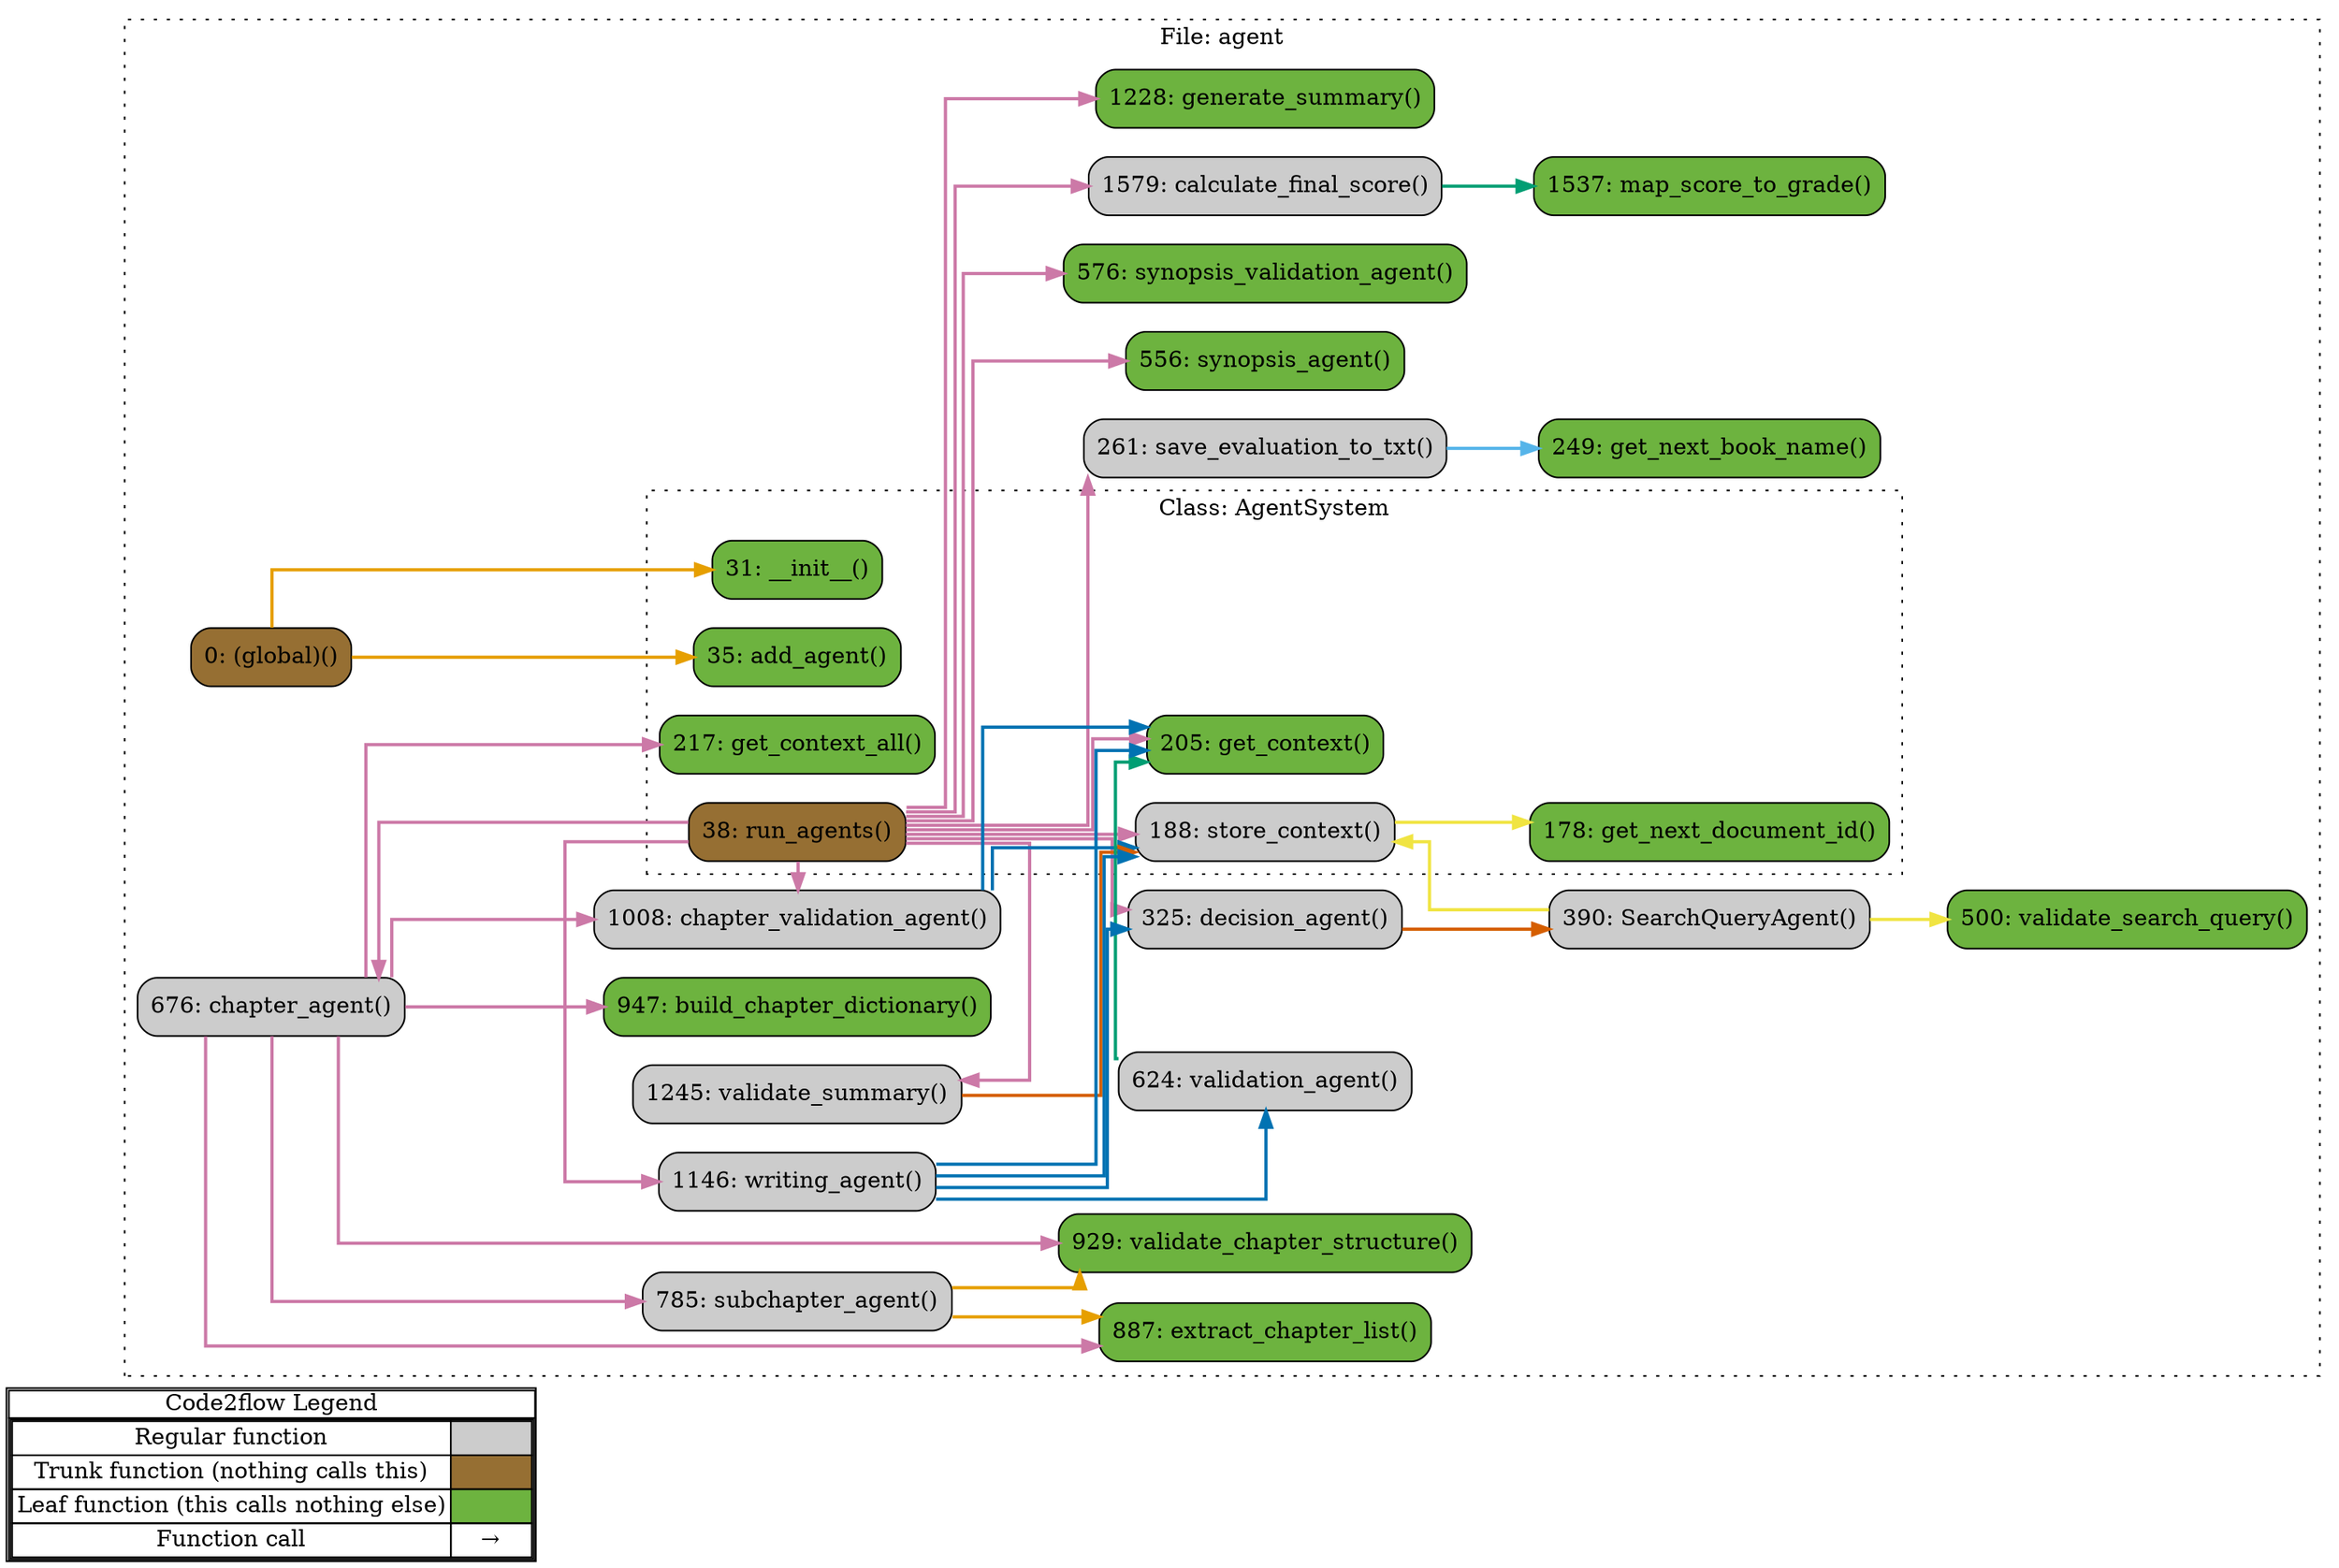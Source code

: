 digraph G {
concentrate=true;
splines="ortho";
rankdir="LR";
subgraph legend{
    rank = min;
    label = "legend";
    Legend [shape=none, margin=0, label = <
        <table cellspacing="0" cellpadding="0" border="1"><tr><td>Code2flow Legend</td></tr><tr><td>
        <table cellspacing="0">
        <tr><td>Regular function</td><td width="50px" bgcolor='#cccccc'></td></tr>
        <tr><td>Trunk function (nothing calls this)</td><td bgcolor='#966F33'></td></tr>
        <tr><td>Leaf function (this calls nothing else)</td><td bgcolor='#6db33f'></td></tr>
        <tr><td>Function call</td><td><font color='black'>&#8594;</font></td></tr>
        </table></td></tr></table>
        >];
}node_354ec821 [label="0: (global)()" name="agent::(global)" shape="rect" style="rounded,filled" fillcolor="#966F33" ];
node_bcae6a22 [label="31: __init__()" name="agent::AgentSystem.__init__" shape="rect" style="rounded,filled" fillcolor="#6db33f" ];
node_76278803 [label="35: add_agent()" name="agent::AgentSystem.add_agent" shape="rect" style="rounded,filled" fillcolor="#6db33f" ];
node_14356a3b [label="205: get_context()" name="agent::AgentSystem.get_context" shape="rect" style="rounded,filled" fillcolor="#6db33f" ];
node_6da83dab [label="217: get_context_all()" name="agent::AgentSystem.get_context_all" shape="rect" style="rounded,filled" fillcolor="#6db33f" ];
node_aa9ed282 [label="178: get_next_document_id()" name="agent::AgentSystem.get_next_document_id" shape="rect" style="rounded,filled" fillcolor="#6db33f" ];
node_f38d598f [label="38: run_agents()" name="agent::AgentSystem.run_agents" shape="rect" style="rounded,filled" fillcolor="#966F33" ];
node_d7e236f4 [label="188: store_context()" name="agent::AgentSystem.store_context" shape="rect" style="rounded,filled" fillcolor="#cccccc" ];
node_0530fa6c [label="390: SearchQueryAgent()" name="agent::SearchQueryAgent" shape="rect" style="rounded,filled" fillcolor="#cccccc" ];
node_f9448847 [label="947: build_chapter_dictionary()" name="agent::build_chapter_dictionary" shape="rect" style="rounded,filled" fillcolor="#6db33f" ];
node_c03f2bdb [label="1579: calculate_final_score()" name="agent::calculate_final_score" shape="rect" style="rounded,filled" fillcolor="#cccccc" ];
node_1ba568ff [label="676: chapter_agent()" name="agent::chapter_agent" shape="rect" style="rounded,filled" fillcolor="#cccccc" ];
node_03e43065 [label="1008: chapter_validation_agent()" name="agent::chapter_validation_agent" shape="rect" style="rounded,filled" fillcolor="#cccccc" ];
node_29afd876 [label="325: decision_agent()" name="agent::decision_agent" shape="rect" style="rounded,filled" fillcolor="#cccccc" ];
node_2e01828e [label="887: extract_chapter_list()" name="agent::extract_chapter_list" shape="rect" style="rounded,filled" fillcolor="#6db33f" ];
node_765b7d6d [label="1228: generate_summary()" name="agent::generate_summary" shape="rect" style="rounded,filled" fillcolor="#6db33f" ];
node_8df52ba4 [label="249: get_next_book_name()" name="agent::get_next_book_name" shape="rect" style="rounded,filled" fillcolor="#6db33f" ];
node_d3f91a87 [label="1537: map_score_to_grade()" name="agent::map_score_to_grade" shape="rect" style="rounded,filled" fillcolor="#6db33f" ];
node_95507742 [label="261: save_evaluation_to_txt()" name="agent::save_evaluation_to_txt" shape="rect" style="rounded,filled" fillcolor="#cccccc" ];
node_026b8341 [label="785: subchapter_agent()" name="agent::subchapter_agent" shape="rect" style="rounded,filled" fillcolor="#cccccc" ];
node_1fca850a [label="556: synopsis_agent()" name="agent::synopsis_agent" shape="rect" style="rounded,filled" fillcolor="#6db33f" ];
node_156afcd2 [label="576: synopsis_validation_agent()" name="agent::synopsis_validation_agent" shape="rect" style="rounded,filled" fillcolor="#6db33f" ];
node_6bbddca1 [label="929: validate_chapter_structure()" name="agent::validate_chapter_structure" shape="rect" style="rounded,filled" fillcolor="#6db33f" ];
node_def53e16 [label="500: validate_search_query()" name="agent::validate_search_query" shape="rect" style="rounded,filled" fillcolor="#6db33f" ];
node_881248a6 [label="1245: validate_summary()" name="agent::validate_summary" shape="rect" style="rounded,filled" fillcolor="#cccccc" ];
node_961fe87b [label="624: validation_agent()" name="agent::validation_agent" shape="rect" style="rounded,filled" fillcolor="#cccccc" ];
node_3334f835 [label="1146: writing_agent()" name="agent::writing_agent" shape="rect" style="rounded,filled" fillcolor="#cccccc" ];
node_354ec821 -> node_bcae6a22 [color="#E69F00" penwidth="2"];
node_354ec821 -> node_76278803 [color="#E69F00" penwidth="2"];
node_354ec821 -> node_76278803 [color="#E69F00" penwidth="2"];
node_354ec821 -> node_76278803 [color="#E69F00" penwidth="2"];
node_354ec821 -> node_76278803 [color="#E69F00" penwidth="2"];
node_354ec821 -> node_76278803 [color="#E69F00" penwidth="2"];
node_354ec821 -> node_76278803 [color="#E69F00" penwidth="2"];
node_354ec821 -> node_76278803 [color="#E69F00" penwidth="2"];
node_354ec821 -> node_76278803 [color="#E69F00" penwidth="2"];
node_354ec821 -> node_76278803 [color="#E69F00" penwidth="2"];
node_354ec821 -> node_76278803 [color="#E69F00" penwidth="2"];
node_354ec821 -> node_76278803 [color="#E69F00" penwidth="2"];
node_354ec821 -> node_76278803 [color="#E69F00" penwidth="2"];
node_354ec821 -> node_76278803 [color="#E69F00" penwidth="2"];
node_f38d598f -> node_14356a3b [color="#CC79A7" penwidth="2"];
node_f38d598f -> node_d7e236f4 [color="#CC79A7" penwidth="2"];
node_f38d598f -> node_d7e236f4 [color="#CC79A7" penwidth="2"];
node_f38d598f -> node_d7e236f4 [color="#CC79A7" penwidth="2"];
node_f38d598f -> node_d7e236f4 [color="#CC79A7" penwidth="2"];
node_f38d598f -> node_c03f2bdb [color="#CC79A7" penwidth="2"];
node_f38d598f -> node_1ba568ff [color="#CC79A7" penwidth="2"];
node_f38d598f -> node_03e43065 [color="#CC79A7" penwidth="2"];
node_f38d598f -> node_29afd876 [color="#CC79A7" penwidth="2"];
node_f38d598f -> node_765b7d6d [color="#CC79A7" penwidth="2"];
node_f38d598f -> node_95507742 [color="#CC79A7" penwidth="2"];
node_f38d598f -> node_1fca850a [color="#CC79A7" penwidth="2"];
node_f38d598f -> node_156afcd2 [color="#CC79A7" penwidth="2"];
node_f38d598f -> node_881248a6 [color="#CC79A7" penwidth="2"];
node_f38d598f -> node_3334f835 [color="#CC79A7" penwidth="2"];
node_d7e236f4 -> node_aa9ed282 [color="#F0E442" penwidth="2"];
node_0530fa6c -> node_d7e236f4 [color="#F0E442" penwidth="2"];
node_0530fa6c -> node_def53e16 [color="#F0E442" penwidth="2"];
node_c03f2bdb -> node_d3f91a87 [color="#009E73" penwidth="2"];
node_1ba568ff -> node_6da83dab [color="#CC79A7" penwidth="2"];
node_1ba568ff -> node_f9448847 [color="#CC79A7" penwidth="2"];
node_1ba568ff -> node_f9448847 [color="#CC79A7" penwidth="2"];
node_1ba568ff -> node_03e43065 [color="#CC79A7" penwidth="2"];
node_1ba568ff -> node_2e01828e [color="#CC79A7" penwidth="2"];
node_1ba568ff -> node_2e01828e [color="#CC79A7" penwidth="2"];
node_1ba568ff -> node_026b8341 [color="#CC79A7" penwidth="2"];
node_1ba568ff -> node_6bbddca1 [color="#CC79A7" penwidth="2"];
node_03e43065 -> node_14356a3b [color="#0072B2" penwidth="2"];
node_03e43065 -> node_d7e236f4 [color="#0072B2" penwidth="2"];
node_29afd876 -> node_0530fa6c [color="#D55E00" penwidth="2"];
node_95507742 -> node_8df52ba4 [color="#56B4E9" penwidth="2"];
node_026b8341 -> node_2e01828e [color="#E69F00" penwidth="2"];
node_026b8341 -> node_2e01828e [color="#E69F00" penwidth="2"];
node_026b8341 -> node_6bbddca1 [color="#E69F00" penwidth="2"];
node_026b8341 -> node_6bbddca1 [color="#E69F00" penwidth="2"];
node_881248a6 -> node_d7e236f4 [color="#D55E00" penwidth="2"];
node_881248a6 -> node_d7e236f4 [color="#D55E00" penwidth="2"];
node_961fe87b -> node_14356a3b [color="#009E73" penwidth="2"];
node_3334f835 -> node_14356a3b [color="#0072B2" penwidth="2"];
node_3334f835 -> node_d7e236f4 [color="#0072B2" penwidth="2"];
node_3334f835 -> node_29afd876 [color="#0072B2" penwidth="2"];
node_3334f835 -> node_961fe87b [color="#0072B2" penwidth="2"];
subgraph cluster_5cffbf2e {
    node_8df52ba4 node_95507742 node_29afd876 node_0530fa6c node_def53e16 node_1fca850a node_156afcd2 node_961fe87b node_1ba568ff node_026b8341 node_2e01828e node_6bbddca1 node_f9448847 node_03e43065 node_3334f835 node_765b7d6d node_881248a6 node_d3f91a87 node_c03f2bdb node_354ec821;
    label="File: agent";
    name="agent";
    style="filled";
    graph[style=dotted];
    subgraph cluster_ef6f01a3 {
        node_bcae6a22 node_76278803 node_f38d598f node_aa9ed282 node_d7e236f4 node_14356a3b node_6da83dab;
        label="Class: AgentSystem";
        name="AgentSystem";
        style="filled";
        graph[style=dotted];
    };
};
}
